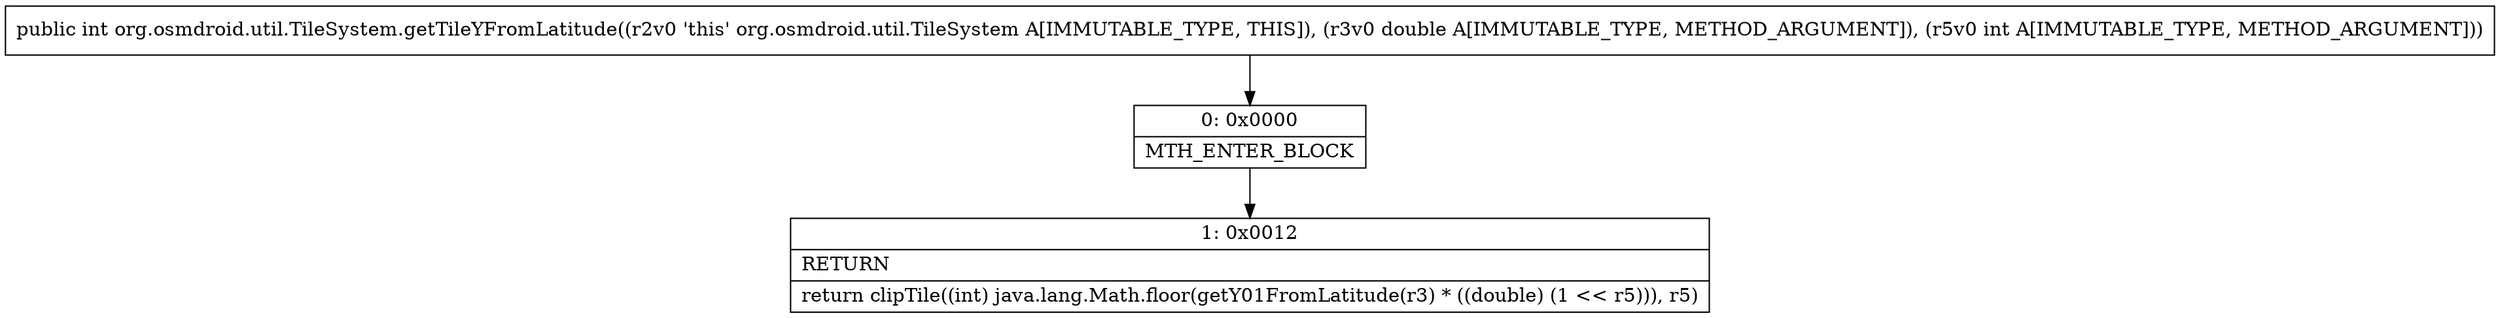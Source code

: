 digraph "CFG fororg.osmdroid.util.TileSystem.getTileYFromLatitude(DI)I" {
Node_0 [shape=record,label="{0\:\ 0x0000|MTH_ENTER_BLOCK\l}"];
Node_1 [shape=record,label="{1\:\ 0x0012|RETURN\l|return clipTile((int) java.lang.Math.floor(getY01FromLatitude(r3) * ((double) (1 \<\< r5))), r5)\l}"];
MethodNode[shape=record,label="{public int org.osmdroid.util.TileSystem.getTileYFromLatitude((r2v0 'this' org.osmdroid.util.TileSystem A[IMMUTABLE_TYPE, THIS]), (r3v0 double A[IMMUTABLE_TYPE, METHOD_ARGUMENT]), (r5v0 int A[IMMUTABLE_TYPE, METHOD_ARGUMENT])) }"];
MethodNode -> Node_0;
Node_0 -> Node_1;
}

